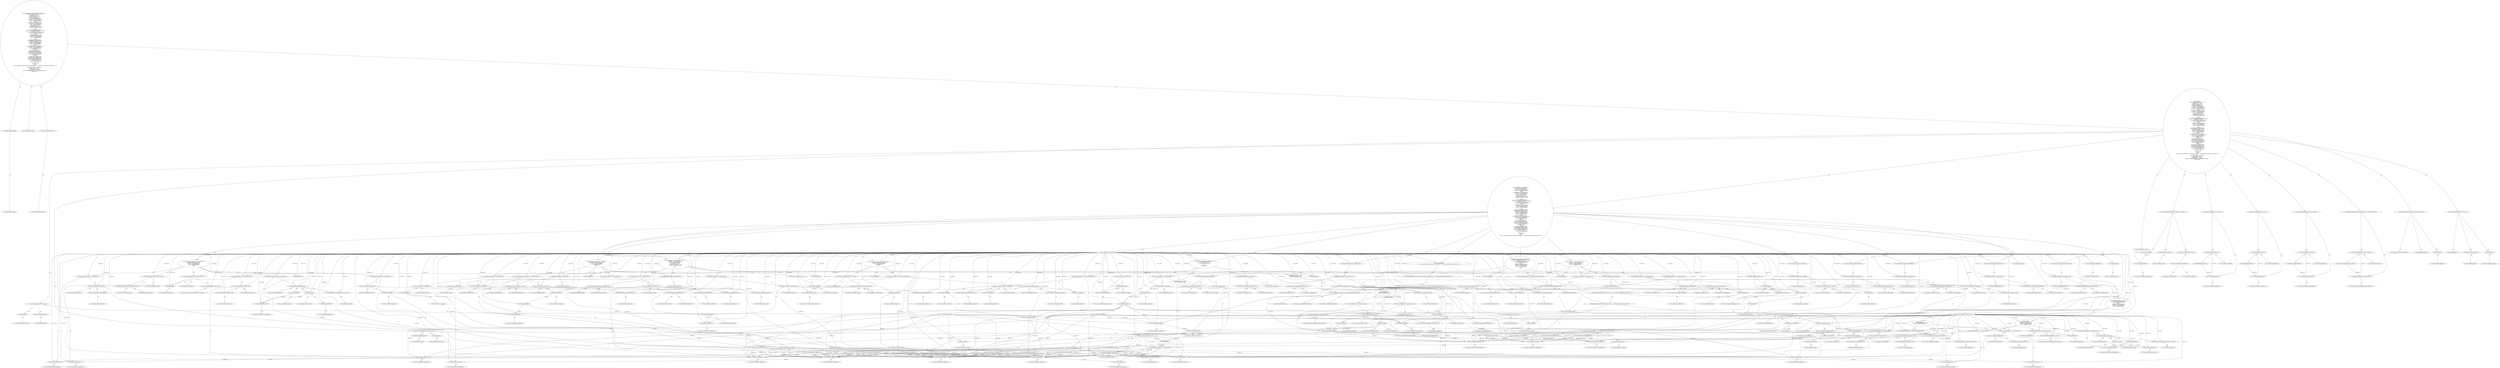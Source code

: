 digraph "getDetails#?,DetailAST" {
0 [label="2:CtTypeReferenceImpl@Details" shape=ellipse]
1 [label="2:CtPackageReferenceImpl@" shape=ellipse]
2 [label="2:CtVirtualElement@getDetails" shape=ellipse]
3 [label="2:CtParameterImpl@DetailAST ast" shape=ellipse]
4 [label="2:CtTypeReferenceImpl@DetailAST" shape=ellipse]
5 [label="3:CtTypeReferenceImpl@boolean" shape=ellipse]
6 [label="3:CtLiteralImpl@false" shape=ellipse]
7 [label="3:CtTypeReferenceImpl@boolean" shape=ellipse]
8 [label="3:CtVirtualElement@shouldCheckLastRcurly" shape=ellipse]
9 [label="3:CtLocalVariableImpl@boolean shouldCheckLastRcurly = false" shape=ellipse]
10 [label="4:CtTypeReferenceImpl@DetailAST" shape=ellipse]
11 [label="4:CtPackageReferenceImpl@" shape=ellipse]
12 [label="4:CtLiteralImpl@null" shape=ellipse]
13 [label="4:CtTypeReferenceImpl@<nulltype>" shape=ellipse]
14 [label="4:CtVirtualElement@rcurly" shape=ellipse]
15 [label="4:CtLocalVariableImpl@DetailAST rcurly = null" shape=ellipse]
16 [label="5:CtTypeReferenceImpl@DetailAST" shape=ellipse]
17 [label="5:CtPackageReferenceImpl@" shape=ellipse]
18 [label="5:CtLiteralImpl@null" shape=ellipse]
19 [label="5:CtTypeReferenceImpl@<nulltype>" shape=ellipse]
20 [label="5:CtVirtualElement@lcurly" shape=ellipse]
21 [label="5:CtLocalVariableImpl@DetailAST lcurly = null" shape=ellipse]
22 [label="6:CtTypeReferenceImpl@DetailAST" shape=ellipse]
23 [label="6:CtPackageReferenceImpl@" shape=ellipse]
24 [label="6:CtLiteralImpl@null" shape=ellipse]
25 [label="6:CtTypeReferenceImpl@<nulltype>" shape=ellipse]
26 [label="6:CtVirtualElement@nextToken" shape=ellipse]
27 [label="6:CtLocalVariableImpl@DetailAST nextToken = null" shape=ellipse]
28 [label="7:CtExecutableReferenceImpl@getType()" shape=ellipse]
29 [label="7:CtTypeReferenceImpl@DetailAST" shape=ellipse]
30 [label="7:CtVirtualElement@getType" shape=ellipse]
31 [label="7:CtVariableReadImpl@ast" shape=ellipse]
32 [label="7:CtParameterReferenceImpl@ast" shape=ellipse]
33 [label="7:CtInvocationImpl@ast.getType()" shape=ellipse]
34 [label="8:CtFieldReferenceImpl@TokenTypes.LITERAL_TRY" shape=ellipse]
35 [label="8:CtTypeReferenceImpl@TokenTypes" shape=ellipse]
36 [label="8:CtTypeReferenceImpl@PlaceHold" shape=ellipse]
37 [label="8:CtFieldReadImpl@TokenTypes.LITERAL_TRY" shape=ellipse]
38 [label="8:CtTypeAccessImpl@TokenTypes" shape=ellipse]
39 [label="9:CtVariableWriteImpl@lcurly" shape=ellipse]
40 [label="9:CtLocalVariableReferenceImpl@lcurly" shape=ellipse]
41 [label="9:CtExecutableReferenceImpl@getFirstChild()" shape=ellipse]
42 [label="9:CtTypeReferenceImpl@DetailAST" shape=ellipse]
43 [label="9:CtVirtualElement@getFirstChild" shape=ellipse]
44 [label="9:CtVariableReadImpl@ast" shape=ellipse]
45 [label="9:CtParameterReferenceImpl@ast" shape=ellipse]
46 [label="9:CtInvocationImpl@ast.getFirstChild()" shape=ellipse]
47 [label="9:CtAssignmentImpl@lcurly = ast.getFirstChild()" shape=ellipse]
48 [label="10:CtVariableWriteImpl@nextToken" shape=ellipse]
49 [label="10:CtLocalVariableReferenceImpl@nextToken" shape=ellipse]
50 [label="10:CtExecutableReferenceImpl@getNextSibling()" shape=ellipse]
51 [label="10:CtTypeReferenceImpl@DetailAST" shape=ellipse]
52 [label="10:CtVirtualElement@getNextSibling" shape=ellipse]
53 [label="10:CtVariableReadImpl@lcurly" shape=ellipse]
54 [label="10:CtLocalVariableReferenceImpl@lcurly" shape=ellipse]
55 [label="10:CtInvocationImpl@lcurly.getNextSibling()" shape=ellipse]
56 [label="10:CtAssignmentImpl@nextToken = lcurly.getNextSibling()" shape=ellipse]
57 [label="11:CtVariableWriteImpl@rcurly" shape=ellipse]
58 [label="11:CtLocalVariableReferenceImpl@rcurly" shape=ellipse]
59 [label="11:CtExecutableReferenceImpl@getLastChild()" shape=ellipse]
60 [label="11:CtTypeReferenceImpl@DetailAST" shape=ellipse]
61 [label="11:CtVirtualElement@getLastChild" shape=ellipse]
62 [label="11:CtVariableReadImpl@lcurly" shape=ellipse]
63 [label="11:CtLocalVariableReferenceImpl@lcurly" shape=ellipse]
64 [label="11:CtInvocationImpl@lcurly.getLastChild()" shape=ellipse]
65 [label="11:CtAssignmentImpl@rcurly = lcurly.getLastChild()" shape=ellipse]
66 [label="12:CtBreakImpl@break" shape=ellipse]
67 [label="8:CtCaseImpl@case TokenTypes.LITERAL_TRY :
    lcurly = ast.getFirstChild();
    nextToken = lcurly.getNextSibling();
    rcurly = lcurly.getLastChild();
    break;" shape=ellipse]
68 [label="13:CtFieldReferenceImpl@TokenTypes.LITERAL_CATCH" shape=ellipse]
69 [label="13:CtTypeReferenceImpl@TokenTypes" shape=ellipse]
70 [label="13:CtTypeReferenceImpl@PlaceHold" shape=ellipse]
71 [label="13:CtFieldReadImpl@TokenTypes.LITERAL_CATCH" shape=ellipse]
72 [label="13:CtTypeAccessImpl@TokenTypes" shape=ellipse]
73 [label="14:CtVariableWriteImpl@nextToken" shape=ellipse]
74 [label="14:CtLocalVariableReferenceImpl@nextToken" shape=ellipse]
75 [label="14:CtExecutableReferenceImpl@getNextSibling()" shape=ellipse]
76 [label="14:CtTypeReferenceImpl@DetailAST" shape=ellipse]
77 [label="14:CtVirtualElement@getNextSibling" shape=ellipse]
78 [label="14:CtVariableReadImpl@ast" shape=ellipse]
79 [label="14:CtParameterReferenceImpl@ast" shape=ellipse]
80 [label="14:CtInvocationImpl@ast.getNextSibling()" shape=ellipse]
81 [label="14:CtAssignmentImpl@nextToken = ast.getNextSibling()" shape=ellipse]
82 [label="15:CtVariableWriteImpl@lcurly" shape=ellipse]
83 [label="15:CtLocalVariableReferenceImpl@lcurly" shape=ellipse]
84 [label="15:CtExecutableReferenceImpl@getLastChild()" shape=ellipse]
85 [label="15:CtTypeReferenceImpl@DetailAST" shape=ellipse]
86 [label="15:CtVirtualElement@getLastChild" shape=ellipse]
87 [label="15:CtVariableReadImpl@ast" shape=ellipse]
88 [label="15:CtParameterReferenceImpl@ast" shape=ellipse]
89 [label="15:CtInvocationImpl@ast.getLastChild()" shape=ellipse]
90 [label="15:CtAssignmentImpl@lcurly = ast.getLastChild()" shape=ellipse]
91 [label="16:CtVariableWriteImpl@rcurly" shape=ellipse]
92 [label="16:CtLocalVariableReferenceImpl@rcurly" shape=ellipse]
93 [label="16:CtExecutableReferenceImpl@getLastChild()" shape=ellipse]
94 [label="16:CtTypeReferenceImpl@DetailAST" shape=ellipse]
95 [label="16:CtVirtualElement@getLastChild" shape=ellipse]
96 [label="16:CtVariableReadImpl@lcurly" shape=ellipse]
97 [label="16:CtLocalVariableReferenceImpl@lcurly" shape=ellipse]
98 [label="16:CtInvocationImpl@lcurly.getLastChild()" shape=ellipse]
99 [label="16:CtAssignmentImpl@rcurly = lcurly.getLastChild()" shape=ellipse]
100 [label="17:CtVariableReadImpl@nextToken" shape=ellipse]
101 [label="17:CtLocalVariableReferenceImpl@nextToken" shape=ellipse]
102 [label="17:CtLiteralImpl@null" shape=ellipse]
103 [label="17:CtTypeReferenceImpl@<nulltype>" shape=ellipse]
104 [label="17:CtBinaryOperatorImpl@nextToken == null" shape=ellipse]
105 [label="18:CtVariableWriteImpl@shouldCheckLastRcurly" shape=ellipse]
106 [label="18:CtLocalVariableReferenceImpl@shouldCheckLastRcurly" shape=ellipse]
107 [label="18:CtLiteralImpl@true" shape=ellipse]
108 [label="18:CtTypeReferenceImpl@boolean" shape=ellipse]
109 [label="18:CtTypeReferenceImpl@boolean" shape=ellipse]
110 [label="18:CtAssignmentImpl@shouldCheckLastRcurly = true" shape=ellipse]
111 [label="19:CtVariableWriteImpl@nextToken" shape=ellipse]
112 [label="19:CtLocalVariableReferenceImpl@nextToken" shape=ellipse]
113 [label="19:CtExecutableReferenceImpl@getNextToken(<unknown>)" shape=ellipse]
114 [label="19:CtTypeReferenceImpl@null" shape=ellipse]
115 [label="19:CtVirtualElement@getNextToken" shape=ellipse]
116 [label="19:CtTypeAccessImpl@PlaceHold" shape=ellipse]
117 [label="19:CtTypeReferenceImpl@PlaceHold" shape=ellipse]
118 [label="19:CtThisAccessImpl@" shape=ellipse]
119 [label="19:CtTypeReferenceImpl@PlaceHold" shape=ellipse]
120 [label="19:CtVariableReadImpl@ast" shape=ellipse]
121 [label="19:CtParameterReferenceImpl@ast" shape=ellipse]
122 [label="19:CtInvocationImpl@getNextToken(ast)" shape=ellipse]
123 [label="19:CtAssignmentImpl@nextToken = getNextToken(ast)" shape=ellipse]
124 [label="17:CtBlockImpl@\{
    shouldCheckLastRcurly = true;
    nextToken = getNextToken(ast);
\}" shape=ellipse]
125 [label="17:CtIfImpl@if (nextToken == null) \{
    shouldCheckLastRcurly = true;
    nextToken = getNextToken(ast);
\}" shape=ellipse]
126 [label="21:CtBreakImpl@break" shape=ellipse]
127 [label="13:CtCaseImpl@case TokenTypes.LITERAL_CATCH :
    nextToken = ast.getNextSibling();
    lcurly = ast.getLastChild();
    rcurly = lcurly.getLastChild();
    if (nextToken == null) \{
        shouldCheckLastRcurly = true;
        nextToken = getNextToken(ast);
    \}
    break;" shape=ellipse]
128 [label="22:CtFieldReferenceImpl@TokenTypes.LITERAL_IF" shape=ellipse]
129 [label="22:CtTypeReferenceImpl@TokenTypes" shape=ellipse]
130 [label="22:CtTypeReferenceImpl@PlaceHold" shape=ellipse]
131 [label="22:CtFieldReadImpl@TokenTypes.LITERAL_IF" shape=ellipse]
132 [label="22:CtTypeAccessImpl@TokenTypes" shape=ellipse]
133 [label="23:CtVariableWriteImpl@nextToken" shape=ellipse]
134 [label="23:CtLocalVariableReferenceImpl@nextToken" shape=ellipse]
135 [label="23:CtExecutableReferenceImpl@findFirstToken()" shape=ellipse]
136 [label="23:CtTypeReferenceImpl@DetailAST" shape=ellipse]
137 [label="23:CtVirtualElement@findFirstToken" shape=ellipse]
138 [label="23:CtVariableReadImpl@ast" shape=ellipse]
139 [label="23:CtParameterReferenceImpl@ast" shape=ellipse]
140 [label="23:CtTypeAccessImpl@LITERAL_ELSE" shape=ellipse]
141 [label="23:CtTypeReferenceImpl@LITERAL_ELSE" shape=ellipse]
142 [label="23:CtInvocationImpl@ast.findFirstToken(LITERAL_ELSE)" shape=ellipse]
143 [label="23:CtAssignmentImpl@nextToken = ast.findFirstToken(LITERAL_ELSE)" shape=ellipse]
144 [label="24:CtVariableReadImpl@nextToken" shape=ellipse]
145 [label="24:CtLocalVariableReferenceImpl@nextToken" shape=ellipse]
146 [label="24:CtLiteralImpl@null" shape=ellipse]
147 [label="24:CtTypeReferenceImpl@<nulltype>" shape=ellipse]
148 [label="24:CtBinaryOperatorImpl@nextToken != null" shape=ellipse]
149 [label="25:CtVariableWriteImpl@lcurly" shape=ellipse]
150 [label="25:CtLocalVariableReferenceImpl@lcurly" shape=ellipse]
151 [label="25:CtExecutableReferenceImpl@getPreviousSibling()" shape=ellipse]
152 [label="25:CtTypeReferenceImpl@DetailAST" shape=ellipse]
153 [label="25:CtVirtualElement@getPreviousSibling" shape=ellipse]
154 [label="25:CtVariableReadImpl@nextToken" shape=ellipse]
155 [label="25:CtLocalVariableReferenceImpl@nextToken" shape=ellipse]
156 [label="25:CtInvocationImpl@nextToken.getPreviousSibling()" shape=ellipse]
157 [label="25:CtAssignmentImpl@lcurly = nextToken.getPreviousSibling()" shape=ellipse]
158 [label="26:CtVariableWriteImpl@rcurly" shape=ellipse]
159 [label="26:CtLocalVariableReferenceImpl@rcurly" shape=ellipse]
160 [label="26:CtExecutableReferenceImpl@getLastChild()" shape=ellipse]
161 [label="26:CtTypeReferenceImpl@DetailAST" shape=ellipse]
162 [label="26:CtVirtualElement@getLastChild" shape=ellipse]
163 [label="26:CtVariableReadImpl@lcurly" shape=ellipse]
164 [label="26:CtLocalVariableReferenceImpl@lcurly" shape=ellipse]
165 [label="26:CtInvocationImpl@lcurly.getLastChild()" shape=ellipse]
166 [label="26:CtAssignmentImpl@rcurly = lcurly.getLastChild()" shape=ellipse]
167 [label="24:CtBlockImpl@\{
    lcurly = nextToken.getPreviousSibling();
    rcurly = lcurly.getLastChild();
\}" shape=ellipse]
168 [label="28:CtVariableWriteImpl@shouldCheckLastRcurly" shape=ellipse]
169 [label="28:CtLocalVariableReferenceImpl@shouldCheckLastRcurly" shape=ellipse]
170 [label="28:CtLiteralImpl@true" shape=ellipse]
171 [label="28:CtTypeReferenceImpl@boolean" shape=ellipse]
172 [label="28:CtTypeReferenceImpl@boolean" shape=ellipse]
173 [label="28:CtAssignmentImpl@shouldCheckLastRcurly = true" shape=ellipse]
174 [label="29:CtVariableWriteImpl@nextToken" shape=ellipse]
175 [label="29:CtLocalVariableReferenceImpl@nextToken" shape=ellipse]
176 [label="29:CtExecutableReferenceImpl@getNextToken(<unknown>)" shape=ellipse]
177 [label="29:CtTypeReferenceImpl@null" shape=ellipse]
178 [label="29:CtVirtualElement@getNextToken" shape=ellipse]
179 [label="29:CtTypeAccessImpl@PlaceHold" shape=ellipse]
180 [label="29:CtTypeReferenceImpl@PlaceHold" shape=ellipse]
181 [label="29:CtThisAccessImpl@" shape=ellipse]
182 [label="29:CtTypeReferenceImpl@PlaceHold" shape=ellipse]
183 [label="29:CtVariableReadImpl@ast" shape=ellipse]
184 [label="29:CtParameterReferenceImpl@ast" shape=ellipse]
185 [label="29:CtInvocationImpl@getNextToken(ast)" shape=ellipse]
186 [label="29:CtAssignmentImpl@nextToken = getNextToken(ast)" shape=ellipse]
187 [label="30:CtVariableWriteImpl@lcurly" shape=ellipse]
188 [label="30:CtLocalVariableReferenceImpl@lcurly" shape=ellipse]
189 [label="30:CtExecutableReferenceImpl@getLastChild()" shape=ellipse]
190 [label="30:CtTypeReferenceImpl@DetailAST" shape=ellipse]
191 [label="30:CtVirtualElement@getLastChild" shape=ellipse]
192 [label="30:CtVariableReadImpl@ast" shape=ellipse]
193 [label="30:CtParameterReferenceImpl@ast" shape=ellipse]
194 [label="30:CtInvocationImpl@ast.getLastChild()" shape=ellipse]
195 [label="30:CtAssignmentImpl@lcurly = ast.getLastChild()" shape=ellipse]
196 [label="31:CtVariableWriteImpl@rcurly" shape=ellipse]
197 [label="31:CtLocalVariableReferenceImpl@rcurly" shape=ellipse]
198 [label="31:CtExecutableReferenceImpl@getLastChild()" shape=ellipse]
199 [label="31:CtTypeReferenceImpl@DetailAST" shape=ellipse]
200 [label="31:CtVirtualElement@getLastChild" shape=ellipse]
201 [label="31:CtVariableReadImpl@lcurly" shape=ellipse]
202 [label="31:CtLocalVariableReferenceImpl@lcurly" shape=ellipse]
203 [label="31:CtInvocationImpl@lcurly.getLastChild()" shape=ellipse]
204 [label="31:CtAssignmentImpl@rcurly = lcurly.getLastChild()" shape=ellipse]
205 [label="27:CtBlockImpl@\{
    shouldCheckLastRcurly = true;
    nextToken = getNextToken(ast);
    lcurly = ast.getLastChild();
    rcurly = lcurly.getLastChild();
\}" shape=ellipse]
206 [label="24:CtIfImpl@if (nextToken != null) \{
    lcurly = nextToken.getPreviousSibling();
    rcurly = lcurly.getLastChild();
\} else \{
    shouldCheckLastRcurly = true;
    nextToken = getNextToken(ast);
    lcurly = ast.getLastChild();
    rcurly = lcurly.getLastChild();
\}" shape=ellipse]
207 [label="33:CtBreakImpl@break" shape=ellipse]
208 [label="22:CtCaseImpl@case TokenTypes.LITERAL_IF :
    nextToken = ast.findFirstToken(LITERAL_ELSE);
    if (nextToken != null) \{
        lcurly = nextToken.getPreviousSibling();
        rcurly = lcurly.getLastChild();
    \} else \{
        shouldCheckLastRcurly = true;
        nextToken = getNextToken(ast);
        lcurly = ast.getLastChild();
        rcurly = lcurly.getLastChild();
    \}
    break;" shape=ellipse]
209 [label="34:CtFieldReferenceImpl@TokenTypes.LITERAL_ELSE" shape=ellipse]
210 [label="34:CtTypeReferenceImpl@TokenTypes" shape=ellipse]
211 [label="34:CtTypeReferenceImpl@PlaceHold" shape=ellipse]
212 [label="34:CtFieldReadImpl@TokenTypes.LITERAL_ELSE" shape=ellipse]
213 [label="34:CtTypeAccessImpl@TokenTypes" shape=ellipse]
214 [label="34:CtCaseImpl@case TokenTypes.LITERAL_ELSE :" shape=ellipse]
215 [label="35:CtFieldReferenceImpl@TokenTypes.LITERAL_FINALLY" shape=ellipse]
216 [label="35:CtTypeReferenceImpl@TokenTypes" shape=ellipse]
217 [label="35:CtTypeReferenceImpl@PlaceHold" shape=ellipse]
218 [label="35:CtFieldReadImpl@TokenTypes.LITERAL_FINALLY" shape=ellipse]
219 [label="35:CtTypeAccessImpl@TokenTypes" shape=ellipse]
220 [label="36:CtVariableWriteImpl@shouldCheckLastRcurly" shape=ellipse]
221 [label="36:CtLocalVariableReferenceImpl@shouldCheckLastRcurly" shape=ellipse]
222 [label="36:CtLiteralImpl@true" shape=ellipse]
223 [label="36:CtTypeReferenceImpl@boolean" shape=ellipse]
224 [label="36:CtTypeReferenceImpl@boolean" shape=ellipse]
225 [label="36:CtAssignmentImpl@shouldCheckLastRcurly = true" shape=ellipse]
226 [label="37:CtVariableWriteImpl@nextToken" shape=ellipse]
227 [label="37:CtLocalVariableReferenceImpl@nextToken" shape=ellipse]
228 [label="37:CtExecutableReferenceImpl@getNextToken(<unknown>)" shape=ellipse]
229 [label="37:CtTypeReferenceImpl@null" shape=ellipse]
230 [label="37:CtVirtualElement@getNextToken" shape=ellipse]
231 [label="37:CtTypeAccessImpl@PlaceHold" shape=ellipse]
232 [label="37:CtTypeReferenceImpl@PlaceHold" shape=ellipse]
233 [label="37:CtThisAccessImpl@" shape=ellipse]
234 [label="37:CtTypeReferenceImpl@PlaceHold" shape=ellipse]
235 [label="37:CtVariableReadImpl@ast" shape=ellipse]
236 [label="37:CtParameterReferenceImpl@ast" shape=ellipse]
237 [label="37:CtInvocationImpl@getNextToken(ast)" shape=ellipse]
238 [label="37:CtAssignmentImpl@nextToken = getNextToken(ast)" shape=ellipse]
239 [label="38:CtVariableWriteImpl@lcurly" shape=ellipse]
240 [label="38:CtLocalVariableReferenceImpl@lcurly" shape=ellipse]
241 [label="38:CtExecutableReferenceImpl@getFirstChild()" shape=ellipse]
242 [label="38:CtTypeReferenceImpl@DetailAST" shape=ellipse]
243 [label="38:CtVirtualElement@getFirstChild" shape=ellipse]
244 [label="38:CtVariableReadImpl@ast" shape=ellipse]
245 [label="38:CtParameterReferenceImpl@ast" shape=ellipse]
246 [label="38:CtInvocationImpl@ast.getFirstChild()" shape=ellipse]
247 [label="38:CtAssignmentImpl@lcurly = ast.getFirstChild()" shape=ellipse]
248 [label="39:CtVariableWriteImpl@rcurly" shape=ellipse]
249 [label="39:CtLocalVariableReferenceImpl@rcurly" shape=ellipse]
250 [label="39:CtExecutableReferenceImpl@getLastChild()" shape=ellipse]
251 [label="39:CtTypeReferenceImpl@DetailAST" shape=ellipse]
252 [label="39:CtVirtualElement@getLastChild" shape=ellipse]
253 [label="39:CtVariableReadImpl@lcurly" shape=ellipse]
254 [label="39:CtLocalVariableReferenceImpl@lcurly" shape=ellipse]
255 [label="39:CtInvocationImpl@lcurly.getLastChild()" shape=ellipse]
256 [label="39:CtAssignmentImpl@rcurly = lcurly.getLastChild()" shape=ellipse]
257 [label="40:CtBreakImpl@break" shape=ellipse]
258 [label="35:CtCaseImpl@case TokenTypes.LITERAL_FINALLY :
    shouldCheckLastRcurly = true;
    nextToken = getNextToken(ast);
    lcurly = ast.getFirstChild();
    rcurly = lcurly.getLastChild();
    break;" shape=ellipse]
259 [label="41:CtFieldReferenceImpl@TokenTypes.CLASS_DEF" shape=ellipse]
260 [label="41:CtTypeReferenceImpl@TokenTypes" shape=ellipse]
261 [label="41:CtTypeReferenceImpl@PlaceHold" shape=ellipse]
262 [label="41:CtFieldReadImpl@TokenTypes.CLASS_DEF" shape=ellipse]
263 [label="41:CtTypeAccessImpl@TokenTypes" shape=ellipse]
264 [label="42:CtTypeReferenceImpl@DetailAST" shape=ellipse]
265 [label="42:CtPackageReferenceImpl@" shape=ellipse]
266 [label="42:CtExecutableReferenceImpl@getLastChild()" shape=ellipse]
267 [label="42:CtTypeReferenceImpl@DetailAST" shape=ellipse]
268 [label="42:CtTypeReferenceImpl@DetailAST" shape=ellipse]
269 [label="42:CtVirtualElement@getLastChild" shape=ellipse]
270 [label="42:CtVariableReadImpl@ast" shape=ellipse]
271 [label="42:CtParameterReferenceImpl@ast" shape=ellipse]
272 [label="42:CtInvocationImpl@ast.getLastChild()" shape=ellipse]
273 [label="42:CtVirtualElement@child" shape=ellipse]
274 [label="42:CtLocalVariableImpl@final DetailAST child = ast.getLastChild()" shape=ellipse]
275 [label="43:CtVariableWriteImpl@lcurly" shape=ellipse]
276 [label="43:CtLocalVariableReferenceImpl@lcurly" shape=ellipse]
277 [label="43:CtExecutableReferenceImpl@getFirstChild()" shape=ellipse]
278 [label="43:CtTypeReferenceImpl@DetailAST" shape=ellipse]
279 [label="43:CtVirtualElement@getFirstChild" shape=ellipse]
280 [label="43:CtVariableReadImpl@child" shape=ellipse]
281 [label="43:CtLocalVariableReferenceImpl@child" shape=ellipse]
282 [label="43:CtInvocationImpl@child.getFirstChild()" shape=ellipse]
283 [label="43:CtAssignmentImpl@lcurly = child.getFirstChild()" shape=ellipse]
284 [label="44:CtVariableWriteImpl@rcurly" shape=ellipse]
285 [label="44:CtLocalVariableReferenceImpl@rcurly" shape=ellipse]
286 [label="44:CtExecutableReferenceImpl@getLastChild()" shape=ellipse]
287 [label="44:CtTypeReferenceImpl@DetailAST" shape=ellipse]
288 [label="44:CtVirtualElement@getLastChild" shape=ellipse]
289 [label="44:CtVariableReadImpl@child" shape=ellipse]
290 [label="44:CtLocalVariableReferenceImpl@child" shape=ellipse]
291 [label="44:CtInvocationImpl@child.getLastChild()" shape=ellipse]
292 [label="44:CtAssignmentImpl@rcurly = child.getLastChild()" shape=ellipse]
293 [label="45:CtVariableWriteImpl@nextToken" shape=ellipse]
294 [label="45:CtLocalVariableReferenceImpl@nextToken" shape=ellipse]
295 [label="45:CtVariableReadImpl@ast" shape=ellipse]
296 [label="45:CtParameterReferenceImpl@ast" shape=ellipse]
297 [label="45:CtAssignmentImpl@nextToken = ast" shape=ellipse]
298 [label="46:CtBreakImpl@break" shape=ellipse]
299 [label="41:CtCaseImpl@case TokenTypes.CLASS_DEF :
    final DetailAST child = ast.getLastChild();
    lcurly = child.getFirstChild();
    rcurly = child.getLastChild();
    nextToken = ast;
    break;" shape=ellipse]
300 [label="47:CtFieldReferenceImpl@TokenTypes.CTOR_DEF" shape=ellipse]
301 [label="47:CtTypeReferenceImpl@TokenTypes" shape=ellipse]
302 [label="47:CtTypeReferenceImpl@PlaceHold" shape=ellipse]
303 [label="47:CtFieldReadImpl@TokenTypes.CTOR_DEF" shape=ellipse]
304 [label="47:CtTypeAccessImpl@TokenTypes" shape=ellipse]
305 [label="47:CtCaseImpl@case TokenTypes.CTOR_DEF :" shape=ellipse]
306 [label="48:CtFieldReferenceImpl@TokenTypes.STATIC_INIT" shape=ellipse]
307 [label="48:CtTypeReferenceImpl@TokenTypes" shape=ellipse]
308 [label="48:CtTypeReferenceImpl@PlaceHold" shape=ellipse]
309 [label="48:CtFieldReadImpl@TokenTypes.STATIC_INIT" shape=ellipse]
310 [label="48:CtTypeAccessImpl@TokenTypes" shape=ellipse]
311 [label="48:CtCaseImpl@case TokenTypes.STATIC_INIT :" shape=ellipse]
312 [label="49:CtFieldReferenceImpl@TokenTypes.INSTANCE_INIT" shape=ellipse]
313 [label="49:CtTypeReferenceImpl@TokenTypes" shape=ellipse]
314 [label="49:CtTypeReferenceImpl@PlaceHold" shape=ellipse]
315 [label="49:CtFieldReadImpl@TokenTypes.INSTANCE_INIT" shape=ellipse]
316 [label="49:CtTypeAccessImpl@TokenTypes" shape=ellipse]
317 [label="50:CtVariableWriteImpl@lcurly" shape=ellipse]
318 [label="50:CtLocalVariableReferenceImpl@lcurly" shape=ellipse]
319 [label="50:CtExecutableReferenceImpl@findFirstToken()" shape=ellipse]
320 [label="50:CtTypeReferenceImpl@DetailAST" shape=ellipse]
321 [label="50:CtVirtualElement@findFirstToken" shape=ellipse]
322 [label="50:CtVariableReadImpl@ast" shape=ellipse]
323 [label="50:CtParameterReferenceImpl@ast" shape=ellipse]
324 [label="50:CtTypeAccessImpl@SLIST" shape=ellipse]
325 [label="50:CtTypeReferenceImpl@SLIST" shape=ellipse]
326 [label="50:CtInvocationImpl@ast.findFirstToken(SLIST)" shape=ellipse]
327 [label="50:CtAssignmentImpl@lcurly = ast.findFirstToken(SLIST)" shape=ellipse]
328 [label="51:CtVariableWriteImpl@rcurly" shape=ellipse]
329 [label="51:CtLocalVariableReferenceImpl@rcurly" shape=ellipse]
330 [label="51:CtExecutableReferenceImpl@getLastChild()" shape=ellipse]
331 [label="51:CtTypeReferenceImpl@DetailAST" shape=ellipse]
332 [label="51:CtVirtualElement@getLastChild" shape=ellipse]
333 [label="51:CtVariableReadImpl@lcurly" shape=ellipse]
334 [label="51:CtLocalVariableReferenceImpl@lcurly" shape=ellipse]
335 [label="51:CtInvocationImpl@lcurly.getLastChild()" shape=ellipse]
336 [label="51:CtAssignmentImpl@rcurly = lcurly.getLastChild()" shape=ellipse]
337 [label="52:CtVariableWriteImpl@nextToken" shape=ellipse]
338 [label="52:CtLocalVariableReferenceImpl@nextToken" shape=ellipse]
339 [label="52:CtVariableReadImpl@ast" shape=ellipse]
340 [label="52:CtParameterReferenceImpl@ast" shape=ellipse]
341 [label="52:CtAssignmentImpl@nextToken = ast" shape=ellipse]
342 [label="53:CtBreakImpl@break" shape=ellipse]
343 [label="49:CtCaseImpl@case TokenTypes.INSTANCE_INIT :
    lcurly = ast.findFirstToken(SLIST);
    rcurly = lcurly.getLastChild();
    nextToken = ast;
    break;" shape=ellipse]
344 [label="54:CtFieldReferenceImpl@TokenTypes.METHOD_DEF" shape=ellipse]
345 [label="54:CtTypeReferenceImpl@TokenTypes" shape=ellipse]
346 [label="54:CtTypeReferenceImpl@PlaceHold" shape=ellipse]
347 [label="54:CtFieldReadImpl@TokenTypes.METHOD_DEF" shape=ellipse]
348 [label="54:CtTypeAccessImpl@TokenTypes" shape=ellipse]
349 [label="54:CtCaseImpl@case TokenTypes.METHOD_DEF :" shape=ellipse]
350 [label="55:CtFieldReferenceImpl@TokenTypes.LITERAL_FOR" shape=ellipse]
351 [label="55:CtTypeReferenceImpl@TokenTypes" shape=ellipse]
352 [label="55:CtTypeReferenceImpl@PlaceHold" shape=ellipse]
353 [label="55:CtFieldReadImpl@TokenTypes.LITERAL_FOR" shape=ellipse]
354 [label="55:CtTypeAccessImpl@TokenTypes" shape=ellipse]
355 [label="55:CtCaseImpl@case TokenTypes.LITERAL_FOR :" shape=ellipse]
356 [label="56:CtFieldReferenceImpl@TokenTypes.LITERAL_WHILE" shape=ellipse]
357 [label="56:CtTypeReferenceImpl@TokenTypes" shape=ellipse]
358 [label="56:CtTypeReferenceImpl@PlaceHold" shape=ellipse]
359 [label="56:CtFieldReadImpl@TokenTypes.LITERAL_WHILE" shape=ellipse]
360 [label="56:CtTypeAccessImpl@TokenTypes" shape=ellipse]
361 [label="56:CtCaseImpl@case TokenTypes.LITERAL_WHILE :" shape=ellipse]
362 [label="57:CtFieldReferenceImpl@TokenTypes.LITERAL_DO" shape=ellipse]
363 [label="57:CtTypeReferenceImpl@TokenTypes" shape=ellipse]
364 [label="57:CtTypeReferenceImpl@PlaceHold" shape=ellipse]
365 [label="57:CtFieldReadImpl@TokenTypes.LITERAL_DO" shape=ellipse]
366 [label="57:CtTypeAccessImpl@TokenTypes" shape=ellipse]
367 [label="58:CtVariableWriteImpl@lcurly" shape=ellipse]
368 [label="58:CtLocalVariableReferenceImpl@lcurly" shape=ellipse]
369 [label="58:CtExecutableReferenceImpl@findFirstToken()" shape=ellipse]
370 [label="58:CtTypeReferenceImpl@DetailAST" shape=ellipse]
371 [label="58:CtVirtualElement@findFirstToken" shape=ellipse]
372 [label="58:CtVariableReadImpl@ast" shape=ellipse]
373 [label="58:CtParameterReferenceImpl@ast" shape=ellipse]
374 [label="58:CtTypeAccessImpl@SLIST" shape=ellipse]
375 [label="58:CtTypeReferenceImpl@SLIST" shape=ellipse]
376 [label="58:CtInvocationImpl@ast.findFirstToken(SLIST)" shape=ellipse]
377 [label="58:CtAssignmentImpl@lcurly = ast.findFirstToken(SLIST)" shape=ellipse]
378 [label="59:CtVariableReadImpl@lcurly" shape=ellipse]
379 [label="59:CtLocalVariableReferenceImpl@lcurly" shape=ellipse]
380 [label="59:CtLiteralImpl@null" shape=ellipse]
381 [label="59:CtTypeReferenceImpl@<nulltype>" shape=ellipse]
382 [label="59:CtBinaryOperatorImpl@lcurly != null" shape=ellipse]
383 [label="60:CtVariableWriteImpl@rcurly" shape=ellipse]
384 [label="60:CtLocalVariableReferenceImpl@rcurly" shape=ellipse]
385 [label="60:CtExecutableReferenceImpl@getLastChild()" shape=ellipse]
386 [label="60:CtTypeReferenceImpl@DetailAST" shape=ellipse]
387 [label="60:CtVirtualElement@getLastChild" shape=ellipse]
388 [label="60:CtVariableReadImpl@lcurly" shape=ellipse]
389 [label="60:CtLocalVariableReferenceImpl@lcurly" shape=ellipse]
390 [label="60:CtInvocationImpl@lcurly.getLastChild()" shape=ellipse]
391 [label="60:CtAssignmentImpl@rcurly = lcurly.getLastChild()" shape=ellipse]
392 [label="59:CtBlockImpl@\{
    rcurly = lcurly.getLastChild();
\}" shape=ellipse]
393 [label="59:CtIfImpl@if (lcurly != null) \{
    rcurly = lcurly.getLastChild();
\}" shape=ellipse]
394 [label="62:CtVariableWriteImpl@nextToken" shape=ellipse]
395 [label="62:CtLocalVariableReferenceImpl@nextToken" shape=ellipse]
396 [label="62:CtVariableReadImpl@ast" shape=ellipse]
397 [label="62:CtParameterReferenceImpl@ast" shape=ellipse]
398 [label="62:CtAssignmentImpl@nextToken = ast" shape=ellipse]
399 [label="63:CtBreakImpl@break" shape=ellipse]
400 [label="57:CtCaseImpl@case TokenTypes.LITERAL_DO :
    lcurly = ast.findFirstToken(SLIST);
    if (lcurly != null) \{
        rcurly = lcurly.getLastChild();
    \}
    nextToken = ast;
    break;" shape=ellipse]
401 [label="65:CtExecutableReferenceImpl@java.lang.RuntimeException(java.lang.String)" shape=ellipse]
402 [label="65:CtTypeReferenceImpl@RuntimeException" shape=ellipse]
403 [label="65:CtTypeReferenceImpl@RuntimeException" shape=ellipse]
404 [label="65:CtTypeReferenceImpl@String" shape=ellipse]
405 [label="66:CtLiteralImpl@\"Unexpected token type (\"" shape=ellipse]
406 [label="66:CtTypeReferenceImpl@String" shape=ellipse]
407 [label="66:CtExecutableReferenceImpl@getTokenName()" shape=ellipse]
408 [label="66:CtTypeReferenceImpl@TokenTypes" shape=ellipse]
409 [label="66:CtVirtualElement@getTokenName" shape=ellipse]
410 [label="66:CtTypeAccessImpl@TokenTypes" shape=ellipse]
411 [label="66:CtTypeReferenceImpl@TokenTypes" shape=ellipse]
412 [label="66:CtExecutableReferenceImpl@getType()" shape=ellipse]
413 [label="66:CtTypeReferenceImpl@DetailAST" shape=ellipse]
414 [label="66:CtVirtualElement@getType" shape=ellipse]
415 [label="66:CtVariableReadImpl@ast" shape=ellipse]
416 [label="66:CtParameterReferenceImpl@ast" shape=ellipse]
417 [label="66:CtInvocationImpl@ast.getType()" shape=ellipse]
418 [label="66:CtInvocationImpl@TokenTypes.getTokenName(ast.getType())" shape=ellipse]
419 [label="66:CtBinaryOperatorImpl@(\"Unexpected token type (\" + TokenTypes.getTokenName(ast.getType()))" shape=ellipse]
420 [label="66:CtLiteralImpl@\")\"" shape=ellipse]
421 [label="66:CtTypeReferenceImpl@String" shape=ellipse]
422 [label="66:CtBinaryOperatorImpl@(\"Unexpected token type (\" + TokenTypes.getTokenName(ast.getType())) + \")\"" shape=ellipse]
423 [label="65:CtConstructorCallImpl@new RuntimeException((\"Unexpected token type (\" + TokenTypes.getTokenName(ast.getType())) + \")\")" shape=ellipse]
424 [label="65:CtThrowImpl@throw new RuntimeException((\"Unexpected token type (\" + TokenTypes.getTokenName(ast.getType())) + \")\")" shape=ellipse]
425 [label="64:CtCaseImpl@default :
    throw new RuntimeException((\"Unexpected token type (\" + TokenTypes.getTokenName(ast.getType())) + \")\");" shape=ellipse]
426 [label="7:CtSwitchImpl@switch (ast.getType()) \{
    case TokenTypes.LITERAL_TRY :
        lcurly = ast.getFirstChild();
        nextToken = lcurly.getNextSibling();
        rcurly = lcurly.getLastChild();
        break;
    case TokenTypes.LITERAL_CATCH :
        nextToken = ast.getNextSibling();
        lcurly = ast.getLastChild();
        rcurly = lcurly.getLastChild();
        if (nextToken == null) \{
            shouldCheckLastRcurly = true;
            nextToken = getNextToken(ast);
        \}
        break;
    case TokenTypes.LITERAL_IF :
        nextToken = ast.findFirstToken(LITERAL_ELSE);
        if (nextToken != null) \{
            lcurly = nextToken.getPreviousSibling();
            rcurly = lcurly.getLastChild();
        \} else \{
            shouldCheckLastRcurly = true;
            nextToken = getNextToken(ast);
            lcurly = ast.getLastChild();
            rcurly = lcurly.getLastChild();
        \}
        break;
    case TokenTypes.LITERAL_ELSE :
    case TokenTypes.LITERAL_FINALLY :
        shouldCheckLastRcurly = true;
        nextToken = getNextToken(ast);
        lcurly = ast.getFirstChild();
        rcurly = lcurly.getLastChild();
        break;
    case TokenTypes.CLASS_DEF :
        final DetailAST child = ast.getLastChild();
        lcurly = child.getFirstChild();
        rcurly = child.getLastChild();
        nextToken = ast;
        break;
    case TokenTypes.CTOR_DEF :
    case TokenTypes.STATIC_INIT :
    case TokenTypes.INSTANCE_INIT :
        lcurly = ast.findFirstToken(SLIST);
        rcurly = lcurly.getLastChild();
        nextToken = ast;
        break;
    case TokenTypes.METHOD_DEF :
    case TokenTypes.LITERAL_FOR :
    case TokenTypes.LITERAL_WHILE :
    case TokenTypes.LITERAL_DO :
        lcurly = ast.findFirstToken(SLIST);
        if (lcurly != null) \{
            rcurly = lcurly.getLastChild();
        \}
        nextToken = ast;
        break;
    default :
        throw new RuntimeException((\"Unexpected token type (\" + TokenTypes.getTokenName(ast.getType())) + \")\");
\}" shape=ellipse]
427 [label="68:CtTypeReferenceImpl@Details" shape=ellipse]
428 [label="68:CtPackageReferenceImpl@" shape=ellipse]
429 [label="68:CtExecutableReferenceImpl@Details()" shape=ellipse]
430 [label="68:CtTypeReferenceImpl@Details" shape=ellipse]
431 [label="68:CtTypeReferenceImpl@Details" shape=ellipse]
432 [label="68:CtConstructorCallImpl@new Details()" shape=ellipse]
433 [label="68:CtVirtualElement@details" shape=ellipse]
434 [label="68:CtLocalVariableImpl@final Details details = new Details()" shape=ellipse]
435 [label="69:CtFieldReferenceImpl@rcurly" shape=ellipse]
436 [label="69:CtFieldWriteImpl@details.rcurly" shape=ellipse]
437 [label="69:CtVariableWriteImpl@details" shape=ellipse]
438 [label="69:CtVariableReadImpl@rcurly" shape=ellipse]
439 [label="69:CtLocalVariableReferenceImpl@rcurly" shape=ellipse]
440 [label="69:CtAssignmentImpl@details.rcurly = rcurly" shape=ellipse]
441 [label="70:CtFieldReferenceImpl@lcurly" shape=ellipse]
442 [label="70:CtFieldWriteImpl@details.lcurly" shape=ellipse]
443 [label="70:CtVariableWriteImpl@details" shape=ellipse]
444 [label="70:CtVariableReadImpl@lcurly" shape=ellipse]
445 [label="70:CtLocalVariableReferenceImpl@lcurly" shape=ellipse]
446 [label="70:CtAssignmentImpl@details.lcurly = lcurly" shape=ellipse]
447 [label="71:CtFieldReferenceImpl@nextToken" shape=ellipse]
448 [label="71:CtFieldWriteImpl@details.nextToken" shape=ellipse]
449 [label="71:CtVariableWriteImpl@details" shape=ellipse]
450 [label="71:CtVariableReadImpl@nextToken" shape=ellipse]
451 [label="71:CtLocalVariableReferenceImpl@nextToken" shape=ellipse]
452 [label="71:CtAssignmentImpl@details.nextToken = nextToken" shape=ellipse]
453 [label="72:CtFieldReferenceImpl@shouldCheckLastRcurly" shape=ellipse]
454 [label="72:CtFieldWriteImpl@details.shouldCheckLastRcurly" shape=ellipse]
455 [label="72:CtVariableWriteImpl@details" shape=ellipse]
456 [label="72:CtVariableReadImpl@shouldCheckLastRcurly" shape=ellipse]
457 [label="72:CtLocalVariableReferenceImpl@shouldCheckLastRcurly" shape=ellipse]
458 [label="72:CtAssignmentImpl@details.shouldCheckLastRcurly = shouldCheckLastRcurly" shape=ellipse]
459 [label="73:CtVariableReadImpl@details" shape=ellipse]
460 [label="73:CtLocalVariableReferenceImpl@details" shape=ellipse]
461 [label="73:CtReturnImpl@return details" shape=ellipse]
462 [label="2:CtBlockImpl@\{
    boolean shouldCheckLastRcurly = false;
    DetailAST rcurly = null;
    DetailAST lcurly = null;
    DetailAST nextToken = null;
    switch (ast.getType()) \{
        case TokenTypes.LITERAL_TRY :
            lcurly = ast.getFirstChild();
            nextToken = lcurly.getNextSibling();
            rcurly = lcurly.getLastChild();
            break;
        case TokenTypes.LITERAL_CATCH :
            nextToken = ast.getNextSibling();
            lcurly = ast.getLastChild();
            rcurly = lcurly.getLastChild();
            if (nextToken == null) \{
                shouldCheckLastRcurly = true;
                nextToken = getNextToken(ast);
            \}
            break;
        case TokenTypes.LITERAL_IF :
            nextToken = ast.findFirstToken(LITERAL_ELSE);
            if (nextToken != null) \{
                lcurly = nextToken.getPreviousSibling();
                rcurly = lcurly.getLastChild();
            \} else \{
                shouldCheckLastRcurly = true;
                nextToken = getNextToken(ast);
                lcurly = ast.getLastChild();
                rcurly = lcurly.getLastChild();
            \}
            break;
        case TokenTypes.LITERAL_ELSE :
        case TokenTypes.LITERAL_FINALLY :
            shouldCheckLastRcurly = true;
            nextToken = getNextToken(ast);
            lcurly = ast.getFirstChild();
            rcurly = lcurly.getLastChild();
            break;
        case TokenTypes.CLASS_DEF :
            final DetailAST child = ast.getLastChild();
            lcurly = child.getFirstChild();
            rcurly = child.getLastChild();
            nextToken = ast;
            break;
        case TokenTypes.CTOR_DEF :
        case TokenTypes.STATIC_INIT :
        case TokenTypes.INSTANCE_INIT :
            lcurly = ast.findFirstToken(SLIST);
            rcurly = lcurly.getLastChild();
            nextToken = ast;
            break;
        case TokenTypes.METHOD_DEF :
        case TokenTypes.LITERAL_FOR :
        case TokenTypes.LITERAL_WHILE :
        case TokenTypes.LITERAL_DO :
            lcurly = ast.findFirstToken(SLIST);
            if (lcurly != null) \{
                rcurly = lcurly.getLastChild();
            \}
            nextToken = ast;
            break;
        default :
            throw new RuntimeException((\"Unexpected token type (\" + TokenTypes.getTokenName(ast.getType())) + \")\");
    \}
    final Details details = new Details();
    details.rcurly = rcurly;
    details.lcurly = lcurly;
    details.nextToken = nextToken;
    details.shouldCheckLastRcurly = shouldCheckLastRcurly;
    return details;
\}" shape=ellipse]
463 [label="2:CtMethodImpl@private Details getDetails(DetailAST ast) \{
    boolean shouldCheckLastRcurly = false;
    DetailAST rcurly = null;
    DetailAST lcurly = null;
    DetailAST nextToken = null;
    switch (ast.getType()) \{
        case TokenTypes.LITERAL_TRY :
            lcurly = ast.getFirstChild();
            nextToken = lcurly.getNextSibling();
            rcurly = lcurly.getLastChild();
            break;
        case TokenTypes.LITERAL_CATCH :
            nextToken = ast.getNextSibling();
            lcurly = ast.getLastChild();
            rcurly = lcurly.getLastChild();
            if (nextToken == null) \{
                shouldCheckLastRcurly = true;
                nextToken = getNextToken(ast);
            \}
            break;
        case TokenTypes.LITERAL_IF :
            nextToken = ast.findFirstToken(LITERAL_ELSE);
            if (nextToken != null) \{
                lcurly = nextToken.getPreviousSibling();
                rcurly = lcurly.getLastChild();
            \} else \{
                shouldCheckLastRcurly = true;
                nextToken = getNextToken(ast);
                lcurly = ast.getLastChild();
                rcurly = lcurly.getLastChild();
            \}
            break;
        case TokenTypes.LITERAL_ELSE :
        case TokenTypes.LITERAL_FINALLY :
            shouldCheckLastRcurly = true;
            nextToken = getNextToken(ast);
            lcurly = ast.getFirstChild();
            rcurly = lcurly.getLastChild();
            break;
        case TokenTypes.CLASS_DEF :
            final DetailAST child = ast.getLastChild();
            lcurly = child.getFirstChild();
            rcurly = child.getLastChild();
            nextToken = ast;
            break;
        case TokenTypes.CTOR_DEF :
        case TokenTypes.STATIC_INIT :
        case TokenTypes.INSTANCE_INIT :
            lcurly = ast.findFirstToken(SLIST);
            rcurly = lcurly.getLastChild();
            nextToken = ast;
            break;
        case TokenTypes.METHOD_DEF :
        case TokenTypes.LITERAL_FOR :
        case TokenTypes.LITERAL_WHILE :
        case TokenTypes.LITERAL_DO :
            lcurly = ast.findFirstToken(SLIST);
            if (lcurly != null) \{
                rcurly = lcurly.getLastChild();
            \}
            nextToken = ast;
            break;
        default :
            throw new RuntimeException((\"Unexpected token type (\" + TokenTypes.getTokenName(ast.getType())) + \")\");
    \}
    final Details details = new Details();
    details.rcurly = rcurly;
    details.lcurly = lcurly;
    details.nextToken = nextToken;
    details.shouldCheckLastRcurly = shouldCheckLastRcurly;
    return details;
\}" shape=ellipse]
464 [label="66:Update@UPDATE" shape=ellipse]
465 [label="66:CtPackageReferenceImpl@" shape=ellipse]
466 [label="66:CtTypeReferenceImpl@Utils" shape=ellipse]
467 [label="66:CtTypeAccessImpl@Utils" shape=ellipse]
0 -> 1 [label="AST"];
3 -> 4 [label="AST"];
6 -> 7 [label="AST"];
9 -> 8 [label="AST"];
9 -> 5 [label="AST"];
9 -> 6 [label="AST"];
10 -> 11 [label="AST"];
12 -> 13 [label="AST"];
15 -> 14 [label="AST"];
15 -> 10 [label="AST"];
15 -> 12 [label="AST"];
16 -> 17 [label="AST"];
18 -> 19 [label="AST"];
20 -> 53 [label="Define-Use"];
20 -> 62 [label="Define-Use"];
20 -> 96 [label="Define-Use"];
20 -> 163 [label="Define-Use"];
20 -> 201 [label="Define-Use"];
20 -> 253 [label="Define-Use"];
20 -> 333 [label="Define-Use"];
20 -> 378 [label="Define-Use"];
20 -> 388 [label="Define-Use"];
21 -> 20 [label="AST"];
21 -> 16 [label="AST"];
21 -> 18 [label="AST"];
22 -> 23 [label="AST"];
24 -> 25 [label="AST"];
26 -> 100 [label="Define-Use"];
26 -> 144 [label="Define-Use"];
26 -> 154 [label="Define-Use"];
27 -> 26 [label="AST"];
27 -> 22 [label="AST"];
27 -> 24 [label="AST"];
28 -> 29 [label="AST"];
31 -> 32 [label="AST"];
33 -> 30 [label="AST"];
33 -> 31 [label="AST"];
33 -> 28 [label="AST"];
33 -> 67 [label="Control Dep"];
33 -> 37 [label="Control Dep"];
33 -> 47 [label="Control Dep"];
33 -> 39 [label="Control Dep"];
33 -> 46 [label="Control Dep"];
33 -> 41 [label="Control Dep"];
33 -> 44 [label="Control Dep"];
33 -> 56 [label="Control Dep"];
33 -> 48 [label="Control Dep"];
33 -> 55 [label="Control Dep"];
33 -> 50 [label="Control Dep"];
33 -> 53 [label="Control Dep"];
33 -> 65 [label="Control Dep"];
33 -> 57 [label="Control Dep"];
33 -> 64 [label="Control Dep"];
33 -> 59 [label="Control Dep"];
33 -> 62 [label="Control Dep"];
33 -> 66 [label="Control Dep"];
33 -> 127 [label="Control Dep"];
33 -> 71 [label="Control Dep"];
33 -> 81 [label="Control Dep"];
33 -> 73 [label="Control Dep"];
33 -> 80 [label="Control Dep"];
33 -> 75 [label="Control Dep"];
33 -> 78 [label="Control Dep"];
33 -> 90 [label="Control Dep"];
33 -> 82 [label="Control Dep"];
33 -> 89 [label="Control Dep"];
33 -> 84 [label="Control Dep"];
33 -> 87 [label="Control Dep"];
33 -> 99 [label="Control Dep"];
33 -> 91 [label="Control Dep"];
33 -> 98 [label="Control Dep"];
33 -> 93 [label="Control Dep"];
33 -> 96 [label="Control Dep"];
33 -> 125 [label="Control Dep"];
33 -> 104 [label="Control Dep"];
33 -> 100 [label="Control Dep"];
33 -> 102 [label="Control Dep"];
33 -> 126 [label="Control Dep"];
33 -> 208 [label="Control Dep"];
33 -> 131 [label="Control Dep"];
33 -> 143 [label="Control Dep"];
33 -> 133 [label="Control Dep"];
33 -> 142 [label="Control Dep"];
33 -> 135 [label="Control Dep"];
33 -> 138 [label="Control Dep"];
33 -> 140 [label="Control Dep"];
33 -> 206 [label="Control Dep"];
33 -> 148 [label="Control Dep"];
33 -> 144 [label="Control Dep"];
33 -> 146 [label="Control Dep"];
33 -> 207 [label="Control Dep"];
33 -> 214 [label="Control Dep"];
33 -> 212 [label="Control Dep"];
33 -> 258 [label="Control Dep"];
33 -> 218 [label="Control Dep"];
33 -> 225 [label="Control Dep"];
33 -> 220 [label="Control Dep"];
33 -> 222 [label="Control Dep"];
33 -> 238 [label="Control Dep"];
33 -> 226 [label="Control Dep"];
33 -> 237 [label="Control Dep"];
33 -> 228 [label="Control Dep"];
33 -> 233 [label="Control Dep"];
33 -> 231 [label="Control Dep"];
33 -> 235 [label="Control Dep"];
33 -> 247 [label="Control Dep"];
33 -> 239 [label="Control Dep"];
33 -> 246 [label="Control Dep"];
33 -> 241 [label="Control Dep"];
33 -> 244 [label="Control Dep"];
33 -> 256 [label="Control Dep"];
33 -> 248 [label="Control Dep"];
33 -> 255 [label="Control Dep"];
33 -> 250 [label="Control Dep"];
33 -> 253 [label="Control Dep"];
33 -> 257 [label="Control Dep"];
33 -> 299 [label="Control Dep"];
33 -> 262 [label="Control Dep"];
33 -> 274 [label="Control Dep"];
33 -> 272 [label="Control Dep"];
33 -> 266 [label="Control Dep"];
33 -> 270 [label="Control Dep"];
33 -> 283 [label="Control Dep"];
33 -> 275 [label="Control Dep"];
33 -> 282 [label="Control Dep"];
33 -> 277 [label="Control Dep"];
33 -> 280 [label="Control Dep"];
33 -> 292 [label="Control Dep"];
33 -> 284 [label="Control Dep"];
33 -> 291 [label="Control Dep"];
33 -> 286 [label="Control Dep"];
33 -> 289 [label="Control Dep"];
33 -> 297 [label="Control Dep"];
33 -> 293 [label="Control Dep"];
33 -> 295 [label="Control Dep"];
33 -> 298 [label="Control Dep"];
33 -> 305 [label="Control Dep"];
33 -> 303 [label="Control Dep"];
33 -> 311 [label="Control Dep"];
33 -> 309 [label="Control Dep"];
33 -> 343 [label="Control Dep"];
33 -> 315 [label="Control Dep"];
33 -> 327 [label="Control Dep"];
33 -> 317 [label="Control Dep"];
33 -> 326 [label="Control Dep"];
33 -> 319 [label="Control Dep"];
33 -> 322 [label="Control Dep"];
33 -> 324 [label="Control Dep"];
33 -> 336 [label="Control Dep"];
33 -> 328 [label="Control Dep"];
33 -> 335 [label="Control Dep"];
33 -> 330 [label="Control Dep"];
33 -> 333 [label="Control Dep"];
33 -> 341 [label="Control Dep"];
33 -> 337 [label="Control Dep"];
33 -> 339 [label="Control Dep"];
33 -> 342 [label="Control Dep"];
33 -> 349 [label="Control Dep"];
33 -> 347 [label="Control Dep"];
33 -> 355 [label="Control Dep"];
33 -> 353 [label="Control Dep"];
33 -> 361 [label="Control Dep"];
33 -> 359 [label="Control Dep"];
33 -> 400 [label="Control Dep"];
33 -> 365 [label="Control Dep"];
33 -> 377 [label="Control Dep"];
33 -> 367 [label="Control Dep"];
33 -> 376 [label="Control Dep"];
33 -> 369 [label="Control Dep"];
33 -> 372 [label="Control Dep"];
33 -> 374 [label="Control Dep"];
33 -> 393 [label="Control Dep"];
33 -> 382 [label="Control Dep"];
33 -> 378 [label="Control Dep"];
33 -> 380 [label="Control Dep"];
33 -> 398 [label="Control Dep"];
33 -> 394 [label="Control Dep"];
33 -> 396 [label="Control Dep"];
33 -> 399 [label="Control Dep"];
33 -> 425 [label="Control Dep"];
33 -> 424 [label="Control Dep"];
33 -> 423 [label="Control Dep"];
33 -> 401 [label="Control Dep"];
33 -> 422 [label="Control Dep"];
33 -> 419 [label="Control Dep"];
33 -> 405 [label="Control Dep"];
33 -> 418 [label="Control Dep"];
33 -> 407 [label="Control Dep"];
33 -> 410 [label="Control Dep"];
33 -> 417 [label="Control Dep"];
33 -> 412 [label="Control Dep"];
33 -> 415 [label="Control Dep"];
33 -> 420 [label="Control Dep"];
33 -> 467 [label="Control Dep"];
34 -> 35 [label="AST"];
34 -> 36 [label="AST"];
37 -> 38 [label="AST"];
37 -> 34 [label="AST"];
39 -> 40 [label="AST"];
39 -> 53 [label="Define-Use"];
39 -> 62 [label="Define-Use"];
39 -> 96 [label="Define-Use"];
39 -> 163 [label="Define-Use"];
39 -> 201 [label="Define-Use"];
39 -> 253 [label="Define-Use"];
39 -> 333 [label="Define-Use"];
39 -> 378 [label="Define-Use"];
39 -> 388 [label="Define-Use"];
40 -> 53 [label="Define-Use"];
40 -> 62 [label="Define-Use"];
40 -> 96 [label="Define-Use"];
40 -> 163 [label="Define-Use"];
40 -> 201 [label="Define-Use"];
40 -> 253 [label="Define-Use"];
40 -> 333 [label="Define-Use"];
40 -> 378 [label="Define-Use"];
40 -> 388 [label="Define-Use"];
41 -> 42 [label="AST"];
44 -> 45 [label="AST"];
44 -> 39 [label="Data Dep"];
46 -> 43 [label="AST"];
46 -> 44 [label="AST"];
46 -> 41 [label="AST"];
47 -> 39 [label="AST"];
47 -> 46 [label="AST"];
48 -> 49 [label="AST"];
48 -> 100 [label="Define-Use"];
48 -> 144 [label="Define-Use"];
48 -> 154 [label="Define-Use"];
49 -> 100 [label="Define-Use"];
49 -> 144 [label="Define-Use"];
49 -> 154 [label="Define-Use"];
50 -> 51 [label="AST"];
53 -> 54 [label="AST"];
53 -> 48 [label="Data Dep"];
55 -> 52 [label="AST"];
55 -> 53 [label="AST"];
55 -> 50 [label="AST"];
56 -> 48 [label="AST"];
56 -> 55 [label="AST"];
57 -> 58 [label="AST"];
59 -> 60 [label="AST"];
62 -> 63 [label="AST"];
62 -> 57 [label="Data Dep"];
64 -> 61 [label="AST"];
64 -> 62 [label="AST"];
64 -> 59 [label="AST"];
65 -> 57 [label="AST"];
65 -> 64 [label="AST"];
67 -> 37 [label="AST"];
67 -> 47 [label="AST"];
67 -> 56 [label="AST"];
67 -> 65 [label="AST"];
67 -> 66 [label="AST"];
68 -> 69 [label="AST"];
68 -> 70 [label="AST"];
71 -> 72 [label="AST"];
71 -> 68 [label="AST"];
73 -> 74 [label="AST"];
73 -> 100 [label="Define-Use"];
73 -> 144 [label="Define-Use"];
73 -> 154 [label="Define-Use"];
74 -> 100 [label="Define-Use"];
74 -> 144 [label="Define-Use"];
74 -> 154 [label="Define-Use"];
75 -> 76 [label="AST"];
78 -> 79 [label="AST"];
78 -> 73 [label="Data Dep"];
80 -> 77 [label="AST"];
80 -> 78 [label="AST"];
80 -> 75 [label="AST"];
81 -> 73 [label="AST"];
81 -> 80 [label="AST"];
82 -> 83 [label="AST"];
82 -> 96 [label="Define-Use"];
82 -> 163 [label="Define-Use"];
82 -> 201 [label="Define-Use"];
82 -> 253 [label="Define-Use"];
82 -> 333 [label="Define-Use"];
82 -> 378 [label="Define-Use"];
82 -> 388 [label="Define-Use"];
83 -> 96 [label="Define-Use"];
83 -> 163 [label="Define-Use"];
83 -> 201 [label="Define-Use"];
83 -> 253 [label="Define-Use"];
83 -> 333 [label="Define-Use"];
83 -> 378 [label="Define-Use"];
83 -> 388 [label="Define-Use"];
84 -> 85 [label="AST"];
87 -> 88 [label="AST"];
87 -> 82 [label="Data Dep"];
89 -> 86 [label="AST"];
89 -> 87 [label="AST"];
89 -> 84 [label="AST"];
90 -> 82 [label="AST"];
90 -> 89 [label="AST"];
91 -> 92 [label="AST"];
93 -> 94 [label="AST"];
96 -> 97 [label="AST"];
96 -> 91 [label="Data Dep"];
98 -> 95 [label="AST"];
98 -> 96 [label="AST"];
98 -> 93 [label="AST"];
99 -> 91 [label="AST"];
99 -> 98 [label="AST"];
100 -> 101 [label="AST"];
102 -> 103 [label="AST"];
104 -> 100 [label="AST"];
104 -> 102 [label="AST"];
104 -> 124 [label="Control Dep"];
104 -> 110 [label="Control Dep"];
104 -> 105 [label="Control Dep"];
104 -> 107 [label="Control Dep"];
104 -> 123 [label="Control Dep"];
104 -> 111 [label="Control Dep"];
104 -> 122 [label="Control Dep"];
104 -> 113 [label="Control Dep"];
104 -> 118 [label="Control Dep"];
104 -> 116 [label="Control Dep"];
104 -> 120 [label="Control Dep"];
105 -> 106 [label="AST"];
107 -> 108 [label="AST"];
110 -> 109 [label="AST"];
110 -> 105 [label="AST"];
110 -> 107 [label="AST"];
111 -> 112 [label="AST"];
111 -> 144 [label="Define-Use"];
111 -> 154 [label="Define-Use"];
112 -> 144 [label="Define-Use"];
112 -> 154 [label="Define-Use"];
113 -> 114 [label="AST"];
116 -> 117 [label="AST"];
118 -> 119 [label="AST"];
118 -> 116 [label="AST"];
118 -> 111 [label="Data Dep"];
120 -> 121 [label="AST"];
120 -> 111 [label="Data Dep"];
122 -> 115 [label="AST"];
122 -> 118 [label="AST"];
122 -> 113 [label="AST"];
122 -> 120 [label="AST"];
123 -> 111 [label="AST"];
123 -> 122 [label="AST"];
124 -> 110 [label="AST"];
124 -> 123 [label="AST"];
125 -> 104 [label="AST"];
125 -> 124 [label="AST"];
127 -> 71 [label="AST"];
127 -> 81 [label="AST"];
127 -> 90 [label="AST"];
127 -> 99 [label="AST"];
127 -> 125 [label="AST"];
127 -> 126 [label="AST"];
128 -> 129 [label="AST"];
128 -> 130 [label="AST"];
131 -> 132 [label="AST"];
131 -> 128 [label="AST"];
133 -> 134 [label="AST"];
133 -> 144 [label="Define-Use"];
133 -> 154 [label="Define-Use"];
134 -> 144 [label="Define-Use"];
134 -> 154 [label="Define-Use"];
135 -> 136 [label="AST"];
138 -> 139 [label="AST"];
138 -> 133 [label="Data Dep"];
140 -> 141 [label="AST"];
142 -> 137 [label="AST"];
142 -> 138 [label="AST"];
142 -> 135 [label="AST"];
142 -> 140 [label="AST"];
143 -> 133 [label="AST"];
143 -> 142 [label="AST"];
144 -> 145 [label="AST"];
146 -> 147 [label="AST"];
148 -> 144 [label="AST"];
148 -> 146 [label="AST"];
148 -> 167 [label="Control Dep"];
148 -> 157 [label="Control Dep"];
148 -> 149 [label="Control Dep"];
148 -> 156 [label="Control Dep"];
148 -> 151 [label="Control Dep"];
148 -> 154 [label="Control Dep"];
148 -> 166 [label="Control Dep"];
148 -> 158 [label="Control Dep"];
148 -> 165 [label="Control Dep"];
148 -> 160 [label="Control Dep"];
148 -> 163 [label="Control Dep"];
148 -> 205 [label="Control Dep"];
148 -> 173 [label="Control Dep"];
148 -> 168 [label="Control Dep"];
148 -> 170 [label="Control Dep"];
148 -> 186 [label="Control Dep"];
148 -> 174 [label="Control Dep"];
148 -> 185 [label="Control Dep"];
148 -> 176 [label="Control Dep"];
148 -> 181 [label="Control Dep"];
148 -> 179 [label="Control Dep"];
148 -> 183 [label="Control Dep"];
148 -> 195 [label="Control Dep"];
148 -> 187 [label="Control Dep"];
148 -> 194 [label="Control Dep"];
148 -> 189 [label="Control Dep"];
148 -> 192 [label="Control Dep"];
148 -> 204 [label="Control Dep"];
148 -> 196 [label="Control Dep"];
148 -> 203 [label="Control Dep"];
148 -> 198 [label="Control Dep"];
148 -> 201 [label="Control Dep"];
149 -> 150 [label="AST"];
149 -> 163 [label="Define-Use"];
149 -> 201 [label="Define-Use"];
149 -> 253 [label="Define-Use"];
149 -> 333 [label="Define-Use"];
149 -> 378 [label="Define-Use"];
149 -> 388 [label="Define-Use"];
150 -> 163 [label="Define-Use"];
150 -> 201 [label="Define-Use"];
150 -> 253 [label="Define-Use"];
150 -> 333 [label="Define-Use"];
150 -> 378 [label="Define-Use"];
150 -> 388 [label="Define-Use"];
151 -> 152 [label="AST"];
154 -> 155 [label="AST"];
154 -> 149 [label="Data Dep"];
156 -> 153 [label="AST"];
156 -> 154 [label="AST"];
156 -> 151 [label="AST"];
157 -> 149 [label="AST"];
157 -> 156 [label="AST"];
158 -> 159 [label="AST"];
160 -> 161 [label="AST"];
163 -> 164 [label="AST"];
163 -> 158 [label="Data Dep"];
165 -> 162 [label="AST"];
165 -> 163 [label="AST"];
165 -> 160 [label="AST"];
166 -> 158 [label="AST"];
166 -> 165 [label="AST"];
167 -> 157 [label="AST"];
167 -> 166 [label="AST"];
168 -> 169 [label="AST"];
170 -> 171 [label="AST"];
173 -> 172 [label="AST"];
173 -> 168 [label="AST"];
173 -> 170 [label="AST"];
174 -> 175 [label="AST"];
176 -> 177 [label="AST"];
179 -> 180 [label="AST"];
181 -> 182 [label="AST"];
181 -> 179 [label="AST"];
181 -> 174 [label="Data Dep"];
183 -> 184 [label="AST"];
183 -> 174 [label="Data Dep"];
185 -> 178 [label="AST"];
185 -> 181 [label="AST"];
185 -> 176 [label="AST"];
185 -> 183 [label="AST"];
186 -> 174 [label="AST"];
186 -> 185 [label="AST"];
187 -> 188 [label="AST"];
187 -> 201 [label="Define-Use"];
187 -> 253 [label="Define-Use"];
187 -> 333 [label="Define-Use"];
187 -> 378 [label="Define-Use"];
187 -> 388 [label="Define-Use"];
188 -> 201 [label="Define-Use"];
188 -> 253 [label="Define-Use"];
188 -> 333 [label="Define-Use"];
188 -> 378 [label="Define-Use"];
188 -> 388 [label="Define-Use"];
189 -> 190 [label="AST"];
192 -> 193 [label="AST"];
192 -> 187 [label="Data Dep"];
194 -> 191 [label="AST"];
194 -> 192 [label="AST"];
194 -> 189 [label="AST"];
195 -> 187 [label="AST"];
195 -> 194 [label="AST"];
196 -> 197 [label="AST"];
198 -> 199 [label="AST"];
201 -> 202 [label="AST"];
201 -> 196 [label="Data Dep"];
203 -> 200 [label="AST"];
203 -> 201 [label="AST"];
203 -> 198 [label="AST"];
204 -> 196 [label="AST"];
204 -> 203 [label="AST"];
205 -> 173 [label="AST"];
205 -> 186 [label="AST"];
205 -> 195 [label="AST"];
205 -> 204 [label="AST"];
206 -> 148 [label="AST"];
206 -> 167 [label="AST"];
206 -> 205 [label="AST"];
208 -> 131 [label="AST"];
208 -> 143 [label="AST"];
208 -> 206 [label="AST"];
208 -> 207 [label="AST"];
209 -> 210 [label="AST"];
209 -> 211 [label="AST"];
212 -> 213 [label="AST"];
212 -> 209 [label="AST"];
214 -> 212 [label="AST"];
215 -> 216 [label="AST"];
215 -> 217 [label="AST"];
218 -> 219 [label="AST"];
218 -> 215 [label="AST"];
220 -> 221 [label="AST"];
222 -> 223 [label="AST"];
225 -> 224 [label="AST"];
225 -> 220 [label="AST"];
225 -> 222 [label="AST"];
226 -> 227 [label="AST"];
228 -> 229 [label="AST"];
231 -> 232 [label="AST"];
233 -> 234 [label="AST"];
233 -> 231 [label="AST"];
233 -> 226 [label="Data Dep"];
235 -> 236 [label="AST"];
235 -> 226 [label="Data Dep"];
237 -> 230 [label="AST"];
237 -> 233 [label="AST"];
237 -> 228 [label="AST"];
237 -> 235 [label="AST"];
238 -> 226 [label="AST"];
238 -> 237 [label="AST"];
239 -> 240 [label="AST"];
239 -> 253 [label="Define-Use"];
239 -> 333 [label="Define-Use"];
239 -> 378 [label="Define-Use"];
239 -> 388 [label="Define-Use"];
240 -> 253 [label="Define-Use"];
240 -> 333 [label="Define-Use"];
240 -> 378 [label="Define-Use"];
240 -> 388 [label="Define-Use"];
241 -> 242 [label="AST"];
244 -> 245 [label="AST"];
244 -> 239 [label="Data Dep"];
246 -> 243 [label="AST"];
246 -> 244 [label="AST"];
246 -> 241 [label="AST"];
247 -> 239 [label="AST"];
247 -> 246 [label="AST"];
248 -> 249 [label="AST"];
250 -> 251 [label="AST"];
253 -> 254 [label="AST"];
253 -> 248 [label="Data Dep"];
255 -> 252 [label="AST"];
255 -> 253 [label="AST"];
255 -> 250 [label="AST"];
256 -> 248 [label="AST"];
256 -> 255 [label="AST"];
258 -> 218 [label="AST"];
258 -> 225 [label="AST"];
258 -> 238 [label="AST"];
258 -> 247 [label="AST"];
258 -> 256 [label="AST"];
258 -> 257 [label="AST"];
259 -> 260 [label="AST"];
259 -> 261 [label="AST"];
262 -> 263 [label="AST"];
262 -> 259 [label="AST"];
264 -> 265 [label="AST"];
266 -> 267 [label="AST"];
266 -> 268 [label="AST"];
270 -> 271 [label="AST"];
270 -> 273 [label="Data Dep"];
272 -> 269 [label="AST"];
272 -> 270 [label="AST"];
272 -> 266 [label="AST"];
273 -> 280 [label="Define-Use"];
273 -> 289 [label="Define-Use"];
274 -> 273 [label="AST"];
274 -> 264 [label="AST"];
274 -> 272 [label="AST"];
275 -> 276 [label="AST"];
275 -> 333 [label="Define-Use"];
275 -> 378 [label="Define-Use"];
275 -> 388 [label="Define-Use"];
276 -> 333 [label="Define-Use"];
276 -> 378 [label="Define-Use"];
276 -> 388 [label="Define-Use"];
277 -> 278 [label="AST"];
280 -> 281 [label="AST"];
280 -> 275 [label="Data Dep"];
282 -> 279 [label="AST"];
282 -> 280 [label="AST"];
282 -> 277 [label="AST"];
283 -> 275 [label="AST"];
283 -> 282 [label="AST"];
284 -> 285 [label="AST"];
286 -> 287 [label="AST"];
289 -> 290 [label="AST"];
289 -> 284 [label="Data Dep"];
291 -> 288 [label="AST"];
291 -> 289 [label="AST"];
291 -> 286 [label="AST"];
292 -> 284 [label="AST"];
292 -> 291 [label="AST"];
293 -> 294 [label="AST"];
295 -> 296 [label="AST"];
295 -> 293 [label="Data Dep"];
297 -> 293 [label="AST"];
297 -> 295 [label="AST"];
299 -> 262 [label="AST"];
299 -> 274 [label="AST"];
299 -> 283 [label="AST"];
299 -> 292 [label="AST"];
299 -> 297 [label="AST"];
299 -> 298 [label="AST"];
300 -> 301 [label="AST"];
300 -> 302 [label="AST"];
303 -> 304 [label="AST"];
303 -> 300 [label="AST"];
305 -> 303 [label="AST"];
306 -> 307 [label="AST"];
306 -> 308 [label="AST"];
309 -> 310 [label="AST"];
309 -> 306 [label="AST"];
311 -> 309 [label="AST"];
312 -> 313 [label="AST"];
312 -> 314 [label="AST"];
315 -> 316 [label="AST"];
315 -> 312 [label="AST"];
317 -> 318 [label="AST"];
317 -> 333 [label="Define-Use"];
317 -> 378 [label="Define-Use"];
317 -> 388 [label="Define-Use"];
318 -> 333 [label="Define-Use"];
318 -> 378 [label="Define-Use"];
318 -> 388 [label="Define-Use"];
319 -> 320 [label="AST"];
322 -> 323 [label="AST"];
322 -> 317 [label="Data Dep"];
324 -> 325 [label="AST"];
326 -> 321 [label="AST"];
326 -> 322 [label="AST"];
326 -> 319 [label="AST"];
326 -> 324 [label="AST"];
327 -> 317 [label="AST"];
327 -> 326 [label="AST"];
328 -> 329 [label="AST"];
330 -> 331 [label="AST"];
333 -> 334 [label="AST"];
333 -> 328 [label="Data Dep"];
335 -> 332 [label="AST"];
335 -> 333 [label="AST"];
335 -> 330 [label="AST"];
336 -> 328 [label="AST"];
336 -> 335 [label="AST"];
337 -> 338 [label="AST"];
339 -> 340 [label="AST"];
339 -> 337 [label="Data Dep"];
341 -> 337 [label="AST"];
341 -> 339 [label="AST"];
343 -> 315 [label="AST"];
343 -> 327 [label="AST"];
343 -> 336 [label="AST"];
343 -> 341 [label="AST"];
343 -> 342 [label="AST"];
344 -> 345 [label="AST"];
344 -> 346 [label="AST"];
347 -> 348 [label="AST"];
347 -> 344 [label="AST"];
349 -> 347 [label="AST"];
350 -> 351 [label="AST"];
350 -> 352 [label="AST"];
353 -> 354 [label="AST"];
353 -> 350 [label="AST"];
355 -> 353 [label="AST"];
356 -> 357 [label="AST"];
356 -> 358 [label="AST"];
359 -> 360 [label="AST"];
359 -> 356 [label="AST"];
361 -> 359 [label="AST"];
362 -> 363 [label="AST"];
362 -> 364 [label="AST"];
365 -> 366 [label="AST"];
365 -> 362 [label="AST"];
367 -> 368 [label="AST"];
367 -> 378 [label="Define-Use"];
367 -> 388 [label="Define-Use"];
368 -> 378 [label="Define-Use"];
368 -> 388 [label="Define-Use"];
369 -> 370 [label="AST"];
372 -> 373 [label="AST"];
372 -> 367 [label="Data Dep"];
374 -> 375 [label="AST"];
376 -> 371 [label="AST"];
376 -> 372 [label="AST"];
376 -> 369 [label="AST"];
376 -> 374 [label="AST"];
377 -> 367 [label="AST"];
377 -> 376 [label="AST"];
378 -> 379 [label="AST"];
380 -> 381 [label="AST"];
382 -> 378 [label="AST"];
382 -> 380 [label="AST"];
382 -> 392 [label="Control Dep"];
382 -> 391 [label="Control Dep"];
382 -> 383 [label="Control Dep"];
382 -> 390 [label="Control Dep"];
382 -> 385 [label="Control Dep"];
382 -> 388 [label="Control Dep"];
383 -> 384 [label="AST"];
385 -> 386 [label="AST"];
388 -> 389 [label="AST"];
388 -> 383 [label="Data Dep"];
390 -> 387 [label="AST"];
390 -> 388 [label="AST"];
390 -> 385 [label="AST"];
391 -> 383 [label="AST"];
391 -> 390 [label="AST"];
392 -> 391 [label="AST"];
393 -> 382 [label="AST"];
393 -> 392 [label="AST"];
394 -> 395 [label="AST"];
396 -> 397 [label="AST"];
396 -> 394 [label="Data Dep"];
398 -> 394 [label="AST"];
398 -> 396 [label="AST"];
400 -> 365 [label="AST"];
400 -> 377 [label="AST"];
400 -> 393 [label="AST"];
400 -> 398 [label="AST"];
400 -> 399 [label="AST"];
401 -> 402 [label="AST"];
401 -> 403 [label="AST"];
401 -> 404 [label="AST"];
405 -> 406 [label="AST"];
407 -> 408 [label="AST"];
410 -> 411 [label="AST"];
410 -> 464 [label="Action"];
412 -> 413 [label="AST"];
415 -> 416 [label="AST"];
417 -> 414 [label="AST"];
417 -> 415 [label="AST"];
417 -> 412 [label="AST"];
418 -> 409 [label="AST"];
418 -> 410 [label="AST"];
418 -> 407 [label="AST"];
418 -> 417 [label="AST"];
419 -> 405 [label="AST"];
419 -> 418 [label="AST"];
420 -> 421 [label="AST"];
422 -> 419 [label="AST"];
422 -> 420 [label="AST"];
423 -> 401 [label="AST"];
423 -> 422 [label="AST"];
424 -> 423 [label="AST"];
425 -> 424 [label="AST"];
426 -> 33 [label="AST"];
426 -> 67 [label="AST"];
426 -> 127 [label="AST"];
426 -> 208 [label="AST"];
426 -> 214 [label="AST"];
426 -> 258 [label="AST"];
426 -> 299 [label="AST"];
426 -> 305 [label="AST"];
426 -> 311 [label="AST"];
426 -> 343 [label="AST"];
426 -> 349 [label="AST"];
426 -> 355 [label="AST"];
426 -> 361 [label="AST"];
426 -> 400 [label="AST"];
426 -> 425 [label="AST"];
427 -> 428 [label="AST"];
429 -> 430 [label="AST"];
429 -> 431 [label="AST"];
432 -> 429 [label="AST"];
433 -> 459 [label="Define-Use"];
434 -> 433 [label="AST"];
434 -> 427 [label="AST"];
434 -> 432 [label="AST"];
435 -> 438 [label="Define-Use"];
436 -> 437 [label="AST"];
436 -> 435 [label="AST"];
438 -> 439 [label="AST"];
438 -> 436 [label="Data Dep"];
440 -> 436 [label="AST"];
440 -> 438 [label="AST"];
441 -> 444 [label="Define-Use"];
442 -> 443 [label="AST"];
442 -> 441 [label="AST"];
444 -> 445 [label="AST"];
444 -> 442 [label="Data Dep"];
446 -> 442 [label="AST"];
446 -> 444 [label="AST"];
447 -> 450 [label="Define-Use"];
448 -> 449 [label="AST"];
448 -> 447 [label="AST"];
450 -> 451 [label="AST"];
450 -> 448 [label="Data Dep"];
452 -> 448 [label="AST"];
452 -> 450 [label="AST"];
453 -> 456 [label="Define-Use"];
454 -> 455 [label="AST"];
454 -> 453 [label="AST"];
456 -> 457 [label="AST"];
456 -> 454 [label="Data Dep"];
458 -> 454 [label="AST"];
458 -> 456 [label="AST"];
459 -> 460 [label="AST"];
461 -> 459 [label="AST"];
462 -> 9 [label="AST"];
462 -> 15 [label="AST"];
462 -> 21 [label="AST"];
462 -> 27 [label="AST"];
462 -> 426 [label="AST"];
462 -> 434 [label="AST"];
462 -> 440 [label="AST"];
462 -> 446 [label="AST"];
462 -> 452 [label="AST"];
462 -> 458 [label="AST"];
462 -> 461 [label="AST"];
463 -> 2 [label="AST"];
463 -> 0 [label="AST"];
463 -> 3 [label="AST"];
463 -> 462 [label="AST"];
464 -> 467 [label="Action"];
466 -> 465 [label="AST"];
467 -> 466 [label="AST"];
}